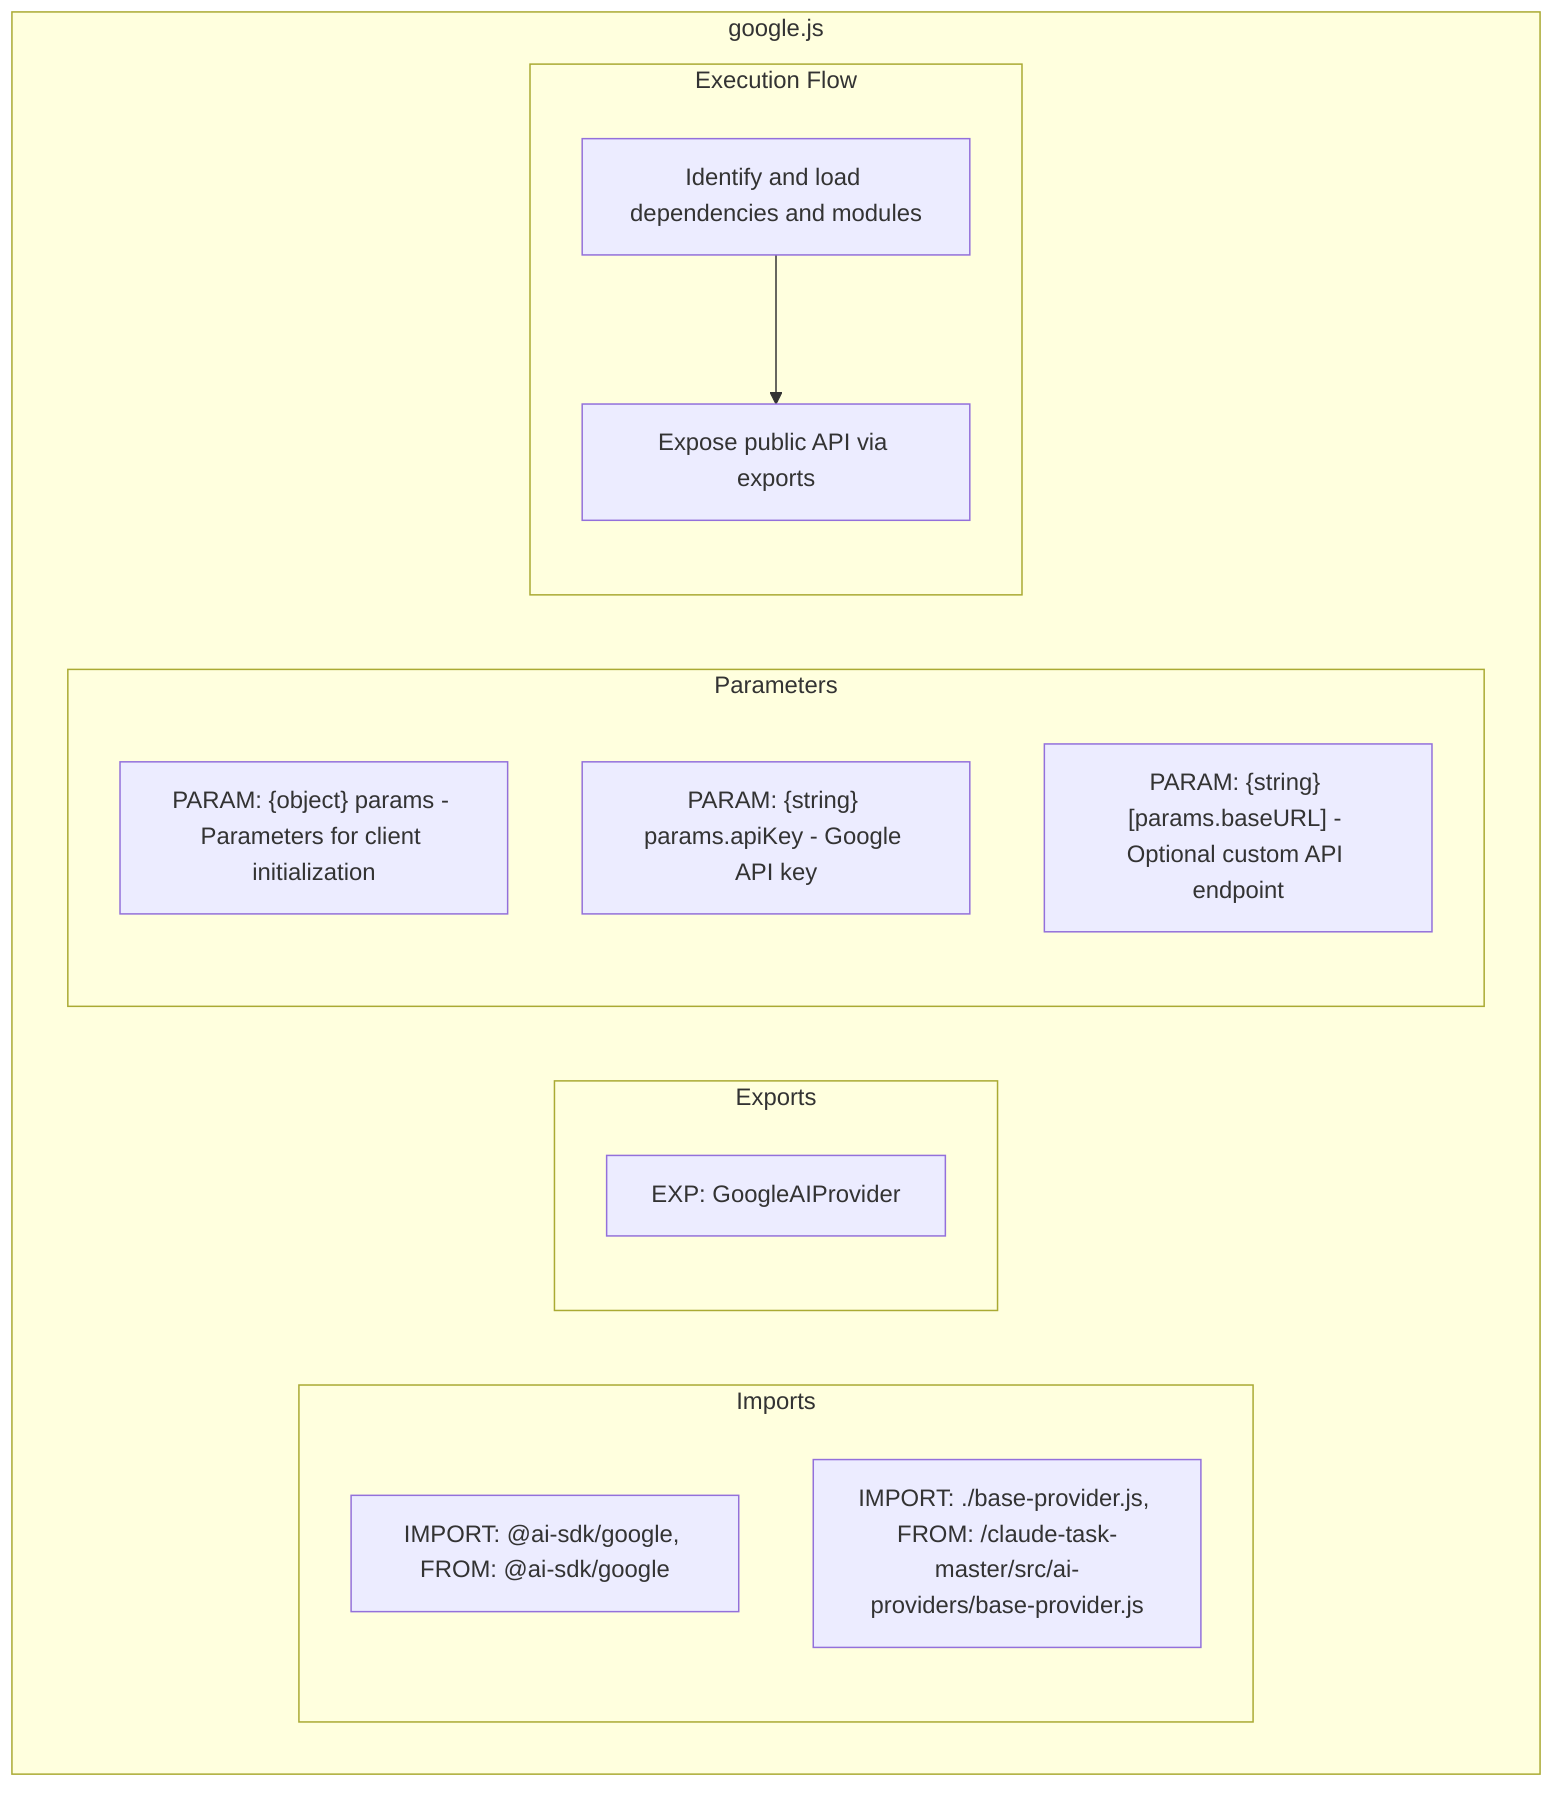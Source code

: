 flowchart TB
    subgraph Imports["Imports"]
        I1["IMPORT: @ai-sdk/google, FROM: @ai-sdk/google"]
        I2["IMPORT: ./base-provider.js, FROM: /claude-task-master/src/ai-providers/base-provider.js"]
    end
    subgraph Exports["Exports"]
        E1["EXP: GoogleAIProvider"]
    end
    subgraph Parameters["Parameters"]
        P1["PARAM: {object} params - Parameters for client initialization"]
        P2["PARAM: {string} params.apiKey - Google API key"]
        P3["PARAM: {string} [params.baseURL] - Optional custom API endpoint"]
    end
    subgraph ExecutionFlow["Execution Flow"]
        FL1["Identify and load dependencies and modules"]
        FL2["Expose public API via exports"]
    end
    subgraph FileName["google.js"]
        Imports
        Exports
        Parameters
        ExecutionFlow
    end
    FL1 --> FL2